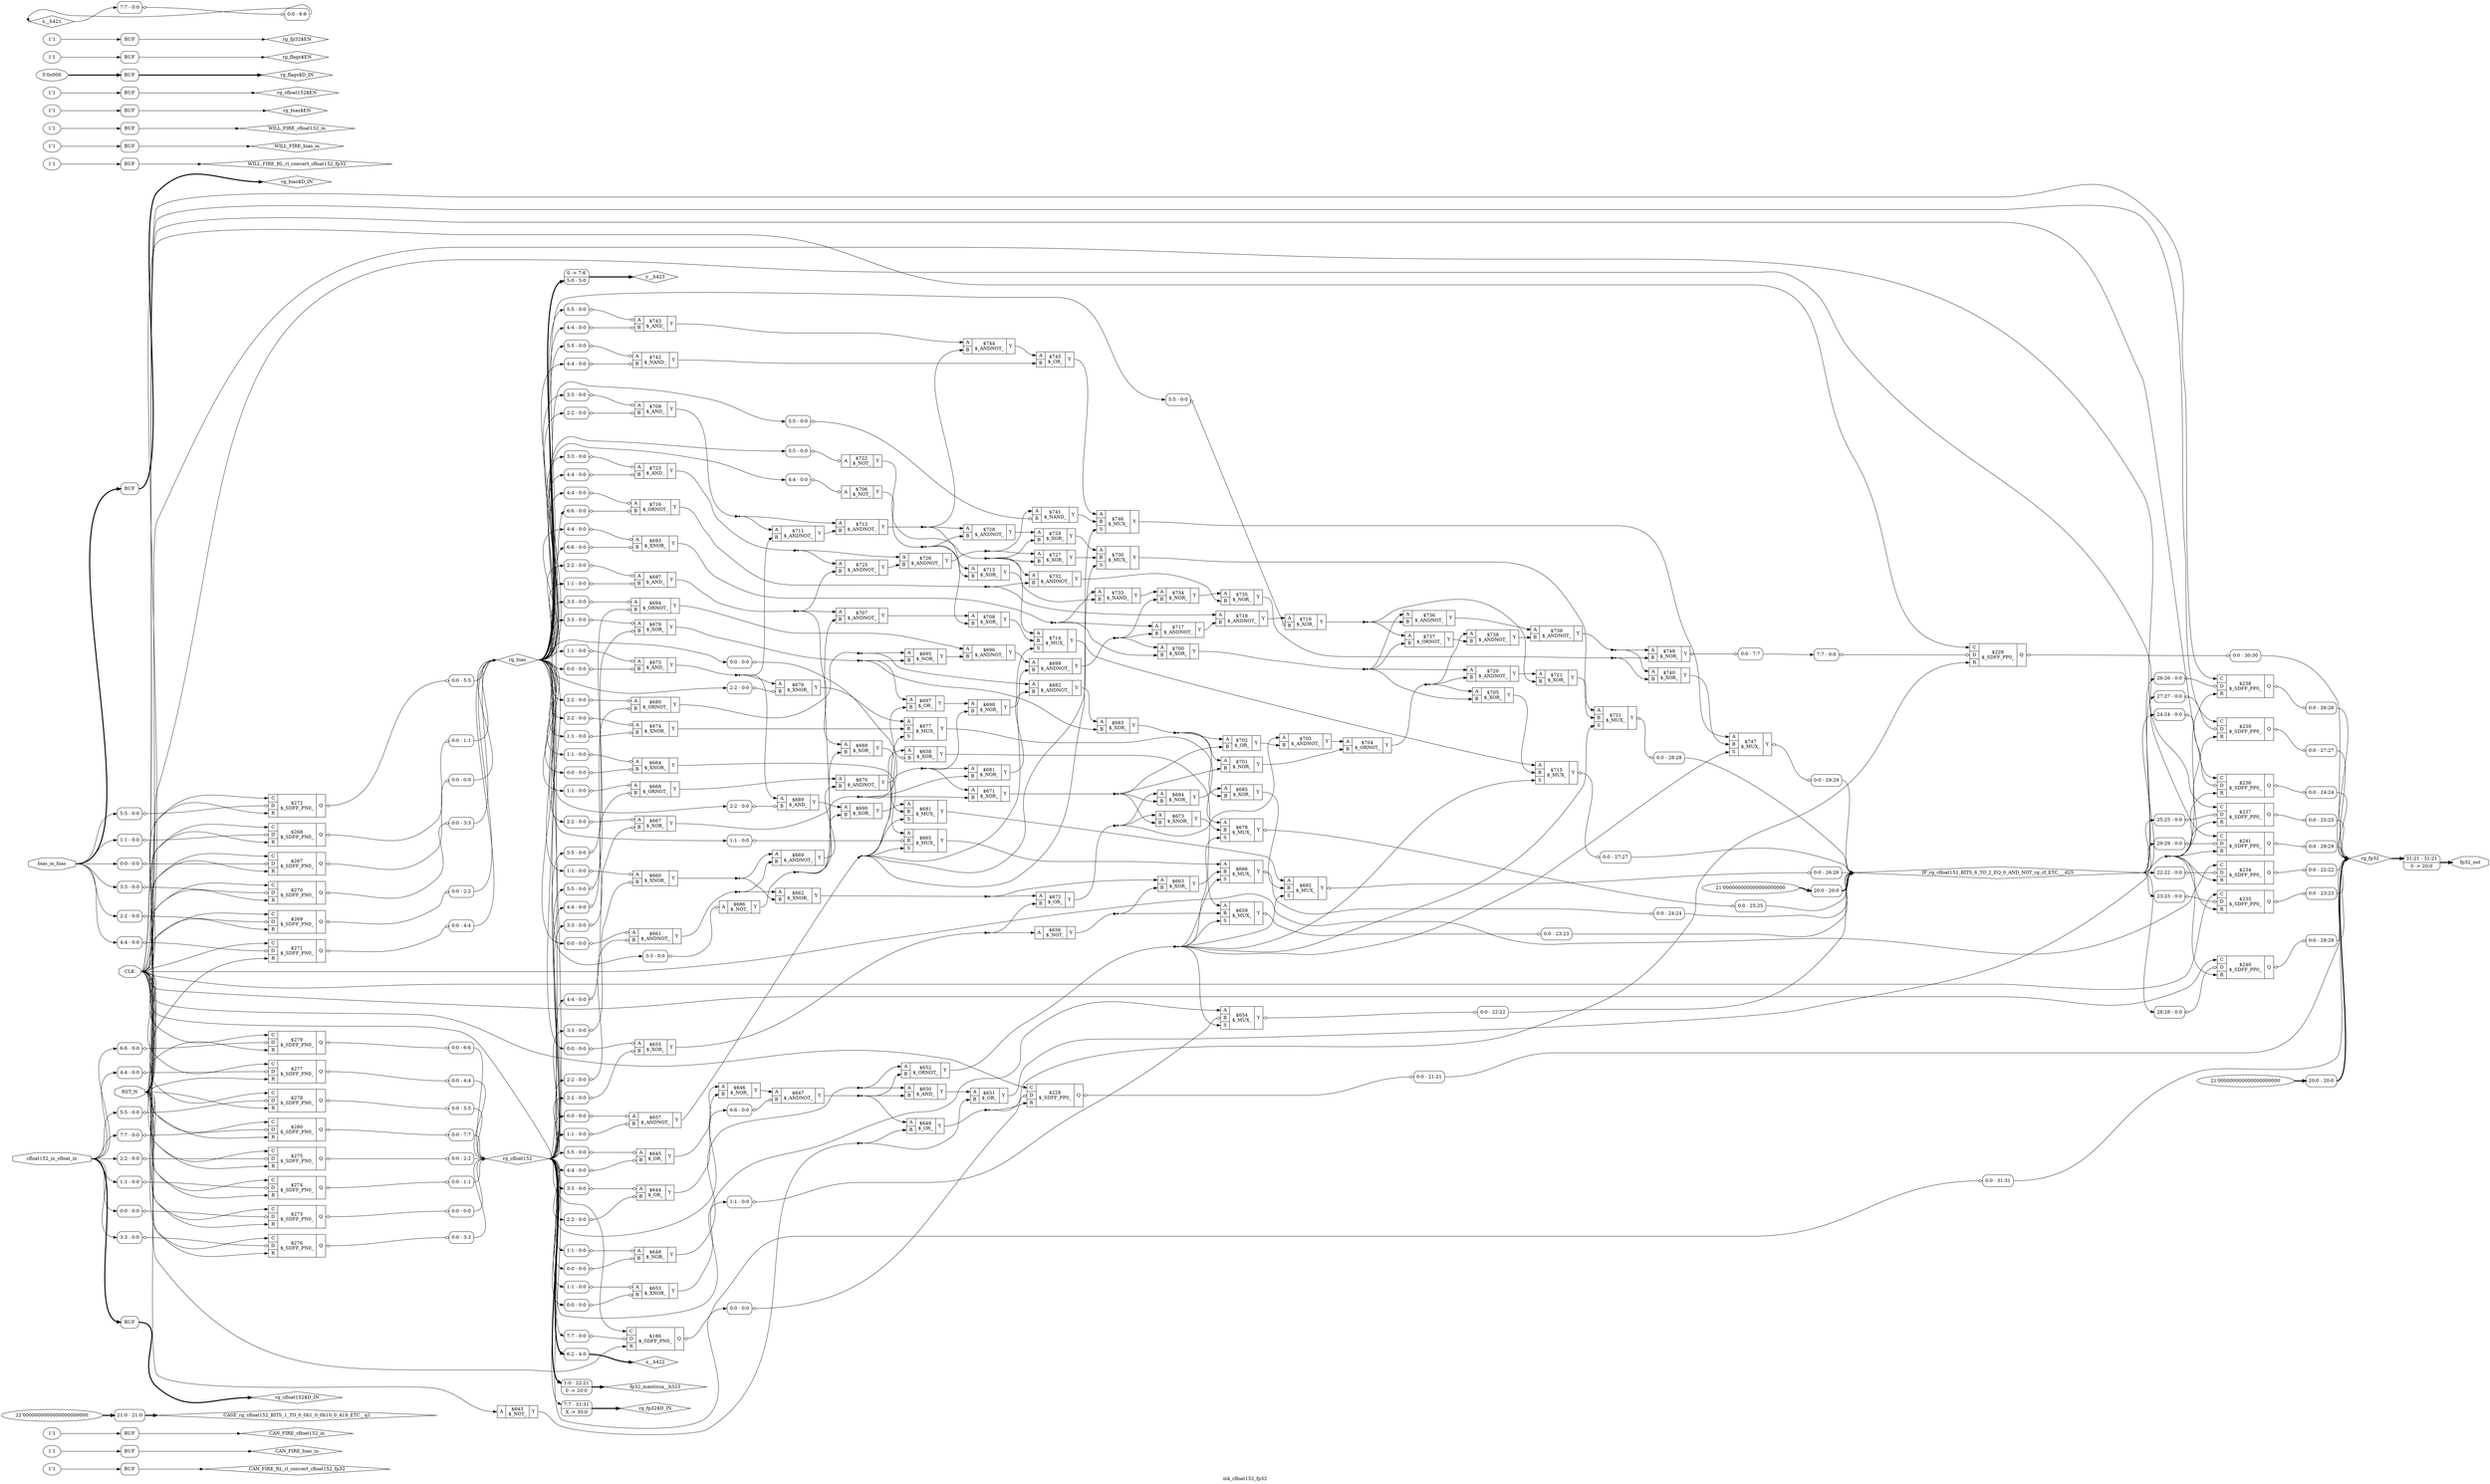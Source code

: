 digraph "mk_cfloat152_fp32" {
label="mk_cfloat152_fp32";
rankdir="LR";
remincross=true;
n97 [ shape=diamond, label="CAN_FIRE_RL_rl_convert_cfloat152_fp32", color="black", fontcolor="black" ];
n98 [ shape=diamond, label="CAN_FIRE_bias_in", color="black", fontcolor="black" ];
n99 [ shape=diamond, label="CAN_FIRE_cfloat152_in", color="black", fontcolor="black" ];
n100 [ shape=diamond, label="CASE_rg_cfloat152_BITS_1_TO_0_0b1_0_0b10_0_419_ETC__q1", color="black", fontcolor="black" ];
n101 [ shape=octagon, label="CLK", color="black", fontcolor="black" ];
n102 [ shape=diamond, label="IF_rg_cfloat152_BITS_6_TO_2_EQ_0_AND_NOT_rg_cf_ETC___d25", color="black", fontcolor="black" ];
n103 [ shape=octagon, label="RST_N", color="black", fontcolor="black" ];
n104 [ shape=diamond, label="WILL_FIRE_RL_rl_convert_cfloat152_fp32", color="black", fontcolor="black" ];
n105 [ shape=diamond, label="WILL_FIRE_bias_in", color="black", fontcolor="black" ];
n106 [ shape=diamond, label="WILL_FIRE_cfloat152_in", color="black", fontcolor="black" ];
n107 [ shape=octagon, label="bias_in_bias", color="black", fontcolor="black" ];
n108 [ shape=octagon, label="cfloat152_in_cfloat_in", color="black", fontcolor="black" ];
n109 [ shape=diamond, label="fp32_mantissa__h323", color="black", fontcolor="black" ];
n110 [ shape=octagon, label="fp32_out", color="black", fontcolor="black" ];
n111 [ shape=diamond, label="rg_bias", color="black", fontcolor="black" ];
n112 [ shape=diamond, label="rg_bias$D_IN", color="black", fontcolor="black" ];
n113 [ shape=diamond, label="rg_bias$EN", color="black", fontcolor="black" ];
n114 [ shape=diamond, label="rg_cfloat152", color="black", fontcolor="black" ];
n115 [ shape=diamond, label="rg_cfloat152$D_IN", color="black", fontcolor="black" ];
n116 [ shape=diamond, label="rg_cfloat152$EN", color="black", fontcolor="black" ];
n117 [ shape=diamond, label="rg_flags$D_IN", color="black", fontcolor="black" ];
n118 [ shape=diamond, label="rg_flags$EN", color="black", fontcolor="black" ];
n119 [ shape=diamond, label="rg_fp32", color="black", fontcolor="black" ];
n120 [ shape=diamond, label="rg_fp32$D_IN", color="black", fontcolor="black" ];
n121 [ shape=diamond, label="rg_fp32$EN", color="black", fontcolor="black" ];
n122 [ shape=diamond, label="x__h421", color="black", fontcolor="black" ];
n123 [ shape=diamond, label="x__h422", color="black", fontcolor="black" ];
n124 [ shape=diamond, label="y__h423", color="black", fontcolor="black" ];
c127 [ shape=record, label="{{<p125> A}|$643\n$_NOT_|{<p126> Y}}",  ];
c129 [ shape=record, label="{{<p125> A|<p128> B}|$644\n$_OR_|{<p126> Y}}",  ];
x0 [ shape=record, style=rounded, label="<s0> 3:3 - 0:0 ", color="black", fontcolor="black" ];
x0:e -> c129:p125:w [arrowhead=odiamond, arrowtail=odiamond, dir=both, color="black", fontcolor="black", label=""];
x1 [ shape=record, style=rounded, label="<s0> 2:2 - 0:0 ", color="black", fontcolor="black" ];
x1:e -> c129:p128:w [arrowhead=odiamond, arrowtail=odiamond, dir=both, color="black", fontcolor="black", label=""];
c130 [ shape=record, label="{{<p125> A|<p128> B}|$645\n$_OR_|{<p126> Y}}",  ];
x2 [ shape=record, style=rounded, label="<s0> 5:5 - 0:0 ", color="black", fontcolor="black" ];
x2:e -> c130:p125:w [arrowhead=odiamond, arrowtail=odiamond, dir=both, color="black", fontcolor="black", label=""];
x3 [ shape=record, style=rounded, label="<s0> 4:4 - 0:0 ", color="black", fontcolor="black" ];
x3:e -> c130:p128:w [arrowhead=odiamond, arrowtail=odiamond, dir=both, color="black", fontcolor="black", label=""];
c131 [ shape=record, label="{{<p125> A|<p128> B}|$646\n$_NOR_|{<p126> Y}}",  ];
c132 [ shape=record, label="{{<p125> A|<p128> B}|$647\n$_ANDNOT_|{<p126> Y}}",  ];
x4 [ shape=record, style=rounded, label="<s0> 6:6 - 0:0 ", color="black", fontcolor="black" ];
x4:e -> c132:p128:w [arrowhead=odiamond, arrowtail=odiamond, dir=both, color="black", fontcolor="black", label=""];
c133 [ shape=record, label="{{<p125> A|<p128> B}|$648\n$_NOR_|{<p126> Y}}",  ];
x5 [ shape=record, style=rounded, label="<s0> 1:1 - 0:0 ", color="black", fontcolor="black" ];
x5:e -> c133:p125:w [arrowhead=odiamond, arrowtail=odiamond, dir=both, color="black", fontcolor="black", label=""];
x6 [ shape=record, style=rounded, label="<s0> 0:0 - 0:0 ", color="black", fontcolor="black" ];
x6:e -> c133:p128:w [arrowhead=odiamond, arrowtail=odiamond, dir=both, color="black", fontcolor="black", label=""];
c134 [ shape=record, label="{{<p125> A|<p128> B}|$649\n$_OR_|{<p126> Y}}",  ];
c135 [ shape=record, label="{{<p125> A|<p128> B}|$650\n$_AND_|{<p126> Y}}",  ];
c136 [ shape=record, label="{{<p125> A|<p128> B}|$651\n$_OR_|{<p126> Y}}",  ];
c137 [ shape=record, label="{{<p125> A|<p128> B}|$652\n$_ORNOT_|{<p126> Y}}",  ];
c138 [ shape=record, label="{{<p125> A|<p128> B}|$653\n$_XNOR_|{<p126> Y}}",  ];
x7 [ shape=record, style=rounded, label="<s0> 1:1 - 0:0 ", color="black", fontcolor="black" ];
x7:e -> c138:p125:w [arrowhead=odiamond, arrowtail=odiamond, dir=both, color="black", fontcolor="black", label=""];
x8 [ shape=record, style=rounded, label="<s0> 0:0 - 0:0 ", color="black", fontcolor="black" ];
x8:e -> c138:p128:w [arrowhead=odiamond, arrowtail=odiamond, dir=both, color="black", fontcolor="black", label=""];
c140 [ shape=record, label="{{<p125> A|<p128> B|<p139> S}|$654\n$_MUX_|{<p126> Y}}",  ];
x9 [ shape=record, style=rounded, label="<s0> 1:1 - 0:0 ", color="black", fontcolor="black" ];
x9:e -> c140:p128:w [arrowhead=odiamond, arrowtail=odiamond, dir=both, color="black", fontcolor="black", label=""];
x10 [ shape=record, style=rounded, label="<s0> 0:0 - 22:22 ", color="black", fontcolor="black" ];
c140:p126:e -> x10:w [arrowhead=odiamond, arrowtail=odiamond, dir=both, color="black", fontcolor="black", label=""];
c141 [ shape=record, label="{{<p125> A|<p128> B}|$655\n$_XOR_|{<p126> Y}}",  ];
x11 [ shape=record, style=rounded, label="<s0> 0:0 - 0:0 ", color="black", fontcolor="black" ];
x11:e -> c141:p125:w [arrowhead=odiamond, arrowtail=odiamond, dir=both, color="black", fontcolor="black", label=""];
x12 [ shape=record, style=rounded, label="<s0> 2:2 - 0:0 ", color="black", fontcolor="black" ];
x12:e -> c141:p128:w [arrowhead=odiamond, arrowtail=odiamond, dir=both, color="black", fontcolor="black", label=""];
c142 [ shape=record, label="{{<p125> A}|$656\n$_NOT_|{<p126> Y}}",  ];
c143 [ shape=record, label="{{<p125> A|<p128> B}|$657\n$_ANDNOT_|{<p126> Y}}",  ];
x13 [ shape=record, style=rounded, label="<s0> 0:0 - 0:0 ", color="black", fontcolor="black" ];
x13:e -> c143:p125:w [arrowhead=odiamond, arrowtail=odiamond, dir=both, color="black", fontcolor="black", label=""];
x14 [ shape=record, style=rounded, label="<s0> 1:1 - 0:0 ", color="black", fontcolor="black" ];
x14:e -> c143:p128:w [arrowhead=odiamond, arrowtail=odiamond, dir=both, color="black", fontcolor="black", label=""];
c144 [ shape=record, label="{{<p125> A|<p128> B}|$658\n$_XOR_|{<p126> Y}}",  ];
x15 [ shape=record, style=rounded, label="<s0> 0:0 - 0:0 ", color="black", fontcolor="black" ];
x15:e -> c144:p128:w [arrowhead=odiamond, arrowtail=odiamond, dir=both, color="black", fontcolor="black", label=""];
c145 [ shape=record, label="{{<p125> A|<p128> B|<p139> S}|$659\n$_MUX_|{<p126> Y}}",  ];
x16 [ shape=record, style=rounded, label="<s0> 0:0 - 23:23 ", color="black", fontcolor="black" ];
c145:p126:e -> x16:w [arrowhead=odiamond, arrowtail=odiamond, dir=both, color="black", fontcolor="black", label=""];
c146 [ shape=record, label="{{<p125> A|<p128> B}|$660\n$_XNOR_|{<p126> Y}}",  ];
x17 [ shape=record, style=rounded, label="<s0> 1:1 - 0:0 ", color="black", fontcolor="black" ];
x17:e -> c146:p125:w [arrowhead=odiamond, arrowtail=odiamond, dir=both, color="black", fontcolor="black", label=""];
x18 [ shape=record, style=rounded, label="<s0> 3:3 - 0:0 ", color="black", fontcolor="black" ];
x18:e -> c146:p128:w [arrowhead=odiamond, arrowtail=odiamond, dir=both, color="black", fontcolor="black", label=""];
c147 [ shape=record, label="{{<p125> A|<p128> B}|$661\n$_ANDNOT_|{<p126> Y}}",  ];
x19 [ shape=record, style=rounded, label="<s0> 0:0 - 0:0 ", color="black", fontcolor="black" ];
x19:e -> c147:p125:w [arrowhead=odiamond, arrowtail=odiamond, dir=both, color="black", fontcolor="black", label=""];
x20 [ shape=record, style=rounded, label="<s0> 2:2 - 0:0 ", color="black", fontcolor="black" ];
x20:e -> c147:p128:w [arrowhead=odiamond, arrowtail=odiamond, dir=both, color="black", fontcolor="black", label=""];
c148 [ shape=record, label="{{<p125> A|<p128> B}|$662\n$_XNOR_|{<p126> Y}}",  ];
c149 [ shape=record, label="{{<p125> A|<p128> B}|$663\n$_XOR_|{<p126> Y}}",  ];
c150 [ shape=record, label="{{<p125> A|<p128> B}|$664\n$_XNOR_|{<p126> Y}}",  ];
x21 [ shape=record, style=rounded, label="<s0> 1:1 - 0:0 ", color="black", fontcolor="black" ];
x21:e -> c150:p125:w [arrowhead=odiamond, arrowtail=odiamond, dir=both, color="black", fontcolor="black", label=""];
x22 [ shape=record, style=rounded, label="<s0> 0:0 - 0:0 ", color="black", fontcolor="black" ];
x22:e -> c150:p128:w [arrowhead=odiamond, arrowtail=odiamond, dir=both, color="black", fontcolor="black", label=""];
c151 [ shape=record, label="{{<p125> A|<p128> B|<p139> S}|$665\n$_MUX_|{<p126> Y}}",  ];
x23 [ shape=record, style=rounded, label="<s0> 1:1 - 0:0 ", color="black", fontcolor="black" ];
x23:e -> c151:p128:w [arrowhead=odiamond, arrowtail=odiamond, dir=both, color="black", fontcolor="black", label=""];
c152 [ shape=record, label="{{<p125> A|<p128> B|<p139> S}|$666\n$_MUX_|{<p126> Y}}",  ];
x24 [ shape=record, style=rounded, label="<s0> 0:0 - 24:24 ", color="black", fontcolor="black" ];
c152:p126:e -> x24:w [arrowhead=odiamond, arrowtail=odiamond, dir=both, color="black", fontcolor="black", label=""];
c153 [ shape=record, label="{{<p125> A|<p128> B}|$667\n$_XOR_|{<p126> Y}}",  ];
x25 [ shape=record, style=rounded, label="<s0> 2:2 - 0:0 ", color="black", fontcolor="black" ];
x25:e -> c153:p125:w [arrowhead=odiamond, arrowtail=odiamond, dir=both, color="black", fontcolor="black", label=""];
x26 [ shape=record, style=rounded, label="<s0> 4:4 - 0:0 ", color="black", fontcolor="black" ];
x26:e -> c153:p128:w [arrowhead=odiamond, arrowtail=odiamond, dir=both, color="black", fontcolor="black", label=""];
c154 [ shape=record, label="{{<p125> A|<p128> B}|$668\n$_ORNOT_|{<p126> Y}}",  ];
x27 [ shape=record, style=rounded, label="<s0> 1:1 - 0:0 ", color="black", fontcolor="black" ];
x27:e -> c154:p125:w [arrowhead=odiamond, arrowtail=odiamond, dir=both, color="black", fontcolor="black", label=""];
x28 [ shape=record, style=rounded, label="<s0> 3:3 - 0:0 ", color="black", fontcolor="black" ];
x28:e -> c154:p128:w [arrowhead=odiamond, arrowtail=odiamond, dir=both, color="black", fontcolor="black", label=""];
c155 [ shape=record, label="{{<p125> A|<p128> B}|$669\n$_ANDNOT_|{<p126> Y}}",  ];
c156 [ shape=record, label="{{<p125> A|<p128> B}|$670\n$_ANDNOT_|{<p126> Y}}",  ];
c157 [ shape=record, label="{{<p125> A|<p128> B}|$671\n$_XOR_|{<p126> Y}}",  ];
c158 [ shape=record, label="{{<p125> A|<p128> B}|$672\n$_OR_|{<p126> Y}}",  ];
c159 [ shape=record, label="{{<p125> A|<p128> B}|$673\n$_XNOR_|{<p126> Y}}",  ];
c160 [ shape=record, label="{{<p125> A|<p128> B}|$674\n$_XNOR_|{<p126> Y}}",  ];
x29 [ shape=record, style=rounded, label="<s0> 2:2 - 0:0 ", color="black", fontcolor="black" ];
x29:e -> c160:p125:w [arrowhead=odiamond, arrowtail=odiamond, dir=both, color="black", fontcolor="black", label=""];
x30 [ shape=record, style=rounded, label="<s0> 1:1 - 0:0 ", color="black", fontcolor="black" ];
x30:e -> c160:p128:w [arrowhead=odiamond, arrowtail=odiamond, dir=both, color="black", fontcolor="black", label=""];
c161 [ shape=record, label="{{<p125> A|<p128> B}|$675\n$_AND_|{<p126> Y}}",  ];
x31 [ shape=record, style=rounded, label="<s0> 1:1 - 0:0 ", color="black", fontcolor="black" ];
x31:e -> c161:p125:w [arrowhead=odiamond, arrowtail=odiamond, dir=both, color="black", fontcolor="black", label=""];
x32 [ shape=record, style=rounded, label="<s0> 0:0 - 0:0 ", color="black", fontcolor="black" ];
x32:e -> c161:p128:w [arrowhead=odiamond, arrowtail=odiamond, dir=both, color="black", fontcolor="black", label=""];
c162 [ shape=record, label="{{<p125> A|<p128> B}|$676\n$_XNOR_|{<p126> Y}}",  ];
x33 [ shape=record, style=rounded, label="<s0> 2:2 - 0:0 ", color="black", fontcolor="black" ];
x33:e -> c162:p128:w [arrowhead=odiamond, arrowtail=odiamond, dir=both, color="black", fontcolor="black", label=""];
c163 [ shape=record, label="{{<p125> A|<p128> B|<p139> S}|$677\n$_MUX_|{<p126> Y}}",  ];
c164 [ shape=record, label="{{<p125> A|<p128> B|<p139> S}|$678\n$_MUX_|{<p126> Y}}",  ];
x34 [ shape=record, style=rounded, label="<s0> 0:0 - 25:25 ", color="black", fontcolor="black" ];
c164:p126:e -> x34:w [arrowhead=odiamond, arrowtail=odiamond, dir=both, color="black", fontcolor="black", label=""];
c165 [ shape=record, label="{{<p125> A|<p128> B}|$679\n$_XOR_|{<p126> Y}}",  ];
x35 [ shape=record, style=rounded, label="<s0> 3:3 - 0:0 ", color="black", fontcolor="black" ];
x35:e -> c165:p125:w [arrowhead=odiamond, arrowtail=odiamond, dir=both, color="black", fontcolor="black", label=""];
x36 [ shape=record, style=rounded, label="<s0> 5:5 - 0:0 ", color="black", fontcolor="black" ];
x36:e -> c165:p128:w [arrowhead=odiamond, arrowtail=odiamond, dir=both, color="black", fontcolor="black", label=""];
c166 [ shape=record, label="{{<p125> A|<p128> B}|$680\n$_ORNOT_|{<p126> Y}}",  ];
x37 [ shape=record, style=rounded, label="<s0> 2:2 - 0:0 ", color="black", fontcolor="black" ];
x37:e -> c166:p125:w [arrowhead=odiamond, arrowtail=odiamond, dir=both, color="black", fontcolor="black", label=""];
x38 [ shape=record, style=rounded, label="<s0> 4:4 - 0:0 ", color="black", fontcolor="black" ];
x38:e -> c166:p128:w [arrowhead=odiamond, arrowtail=odiamond, dir=both, color="black", fontcolor="black", label=""];
c167 [ shape=record, label="{{<p125> A|<p128> B}|$681\n$_NOR_|{<p126> Y}}",  ];
c168 [ shape=record, label="{{<p125> A|<p128> B}|$682\n$_ANDNOT_|{<p126> Y}}",  ];
c169 [ shape=record, label="{{<p125> A|<p128> B}|$683\n$_XOR_|{<p126> Y}}",  ];
c170 [ shape=record, label="{{<p125> A|<p128> B}|$684\n$_NOR_|{<p126> Y}}",  ];
c171 [ shape=record, label="{{<p125> A|<p128> B}|$685\n$_XOR_|{<p126> Y}}",  ];
c172 [ shape=record, label="{{<p125> A}|$686\n$_NOT_|{<p126> Y}}",  ];
x39 [ shape=record, style=rounded, label="<s0> 3:3 - 0:0 ", color="black", fontcolor="black" ];
x39:e -> c172:p125:w [arrowhead=odiamond, arrowtail=odiamond, dir=both, color="black", fontcolor="black", label=""];
c173 [ shape=record, label="{{<p125> A|<p128> B}|$687\n$_AND_|{<p126> Y}}",  ];
x40 [ shape=record, style=rounded, label="<s0> 2:2 - 0:0 ", color="black", fontcolor="black" ];
x40:e -> c173:p125:w [arrowhead=odiamond, arrowtail=odiamond, dir=both, color="black", fontcolor="black", label=""];
x41 [ shape=record, style=rounded, label="<s0> 1:1 - 0:0 ", color="black", fontcolor="black" ];
x41:e -> c173:p128:w [arrowhead=odiamond, arrowtail=odiamond, dir=both, color="black", fontcolor="black", label=""];
c174 [ shape=record, label="{{<p125> A|<p128> B}|$688\n$_XOR_|{<p126> Y}}",  ];
c175 [ shape=record, label="{{<p125> A|<p128> B}|$689\n$_AND_|{<p126> Y}}",  ];
x42 [ shape=record, style=rounded, label="<s0> 2:2 - 0:0 ", color="black", fontcolor="black" ];
x42:e -> c175:p128:w [arrowhead=odiamond, arrowtail=odiamond, dir=both, color="black", fontcolor="black", label=""];
c176 [ shape=record, label="{{<p125> A|<p128> B}|$690\n$_XOR_|{<p126> Y}}",  ];
c177 [ shape=record, label="{{<p125> A|<p128> B|<p139> S}|$691\n$_MUX_|{<p126> Y}}",  ];
c178 [ shape=record, label="{{<p125> A|<p128> B|<p139> S}|$692\n$_MUX_|{<p126> Y}}",  ];
x43 [ shape=record, style=rounded, label="<s0> 0:0 - 26:26 ", color="black", fontcolor="black" ];
c178:p126:e -> x43:w [arrowhead=odiamond, arrowtail=odiamond, dir=both, color="black", fontcolor="black", label=""];
c179 [ shape=record, label="{{<p125> A|<p128> B}|$693\n$_XNOR_|{<p126> Y}}",  ];
x44 [ shape=record, style=rounded, label="<s0> 4:4 - 0:0 ", color="black", fontcolor="black" ];
x44:e -> c179:p125:w [arrowhead=odiamond, arrowtail=odiamond, dir=both, color="black", fontcolor="black", label=""];
x45 [ shape=record, style=rounded, label="<s0> 6:6 - 0:0 ", color="black", fontcolor="black" ];
x45:e -> c179:p128:w [arrowhead=odiamond, arrowtail=odiamond, dir=both, color="black", fontcolor="black", label=""];
c180 [ shape=record, label="{{<p125> A|<p128> B}|$694\n$_ORNOT_|{<p126> Y}}",  ];
x46 [ shape=record, style=rounded, label="<s0> 3:3 - 0:0 ", color="black", fontcolor="black" ];
x46:e -> c180:p125:w [arrowhead=odiamond, arrowtail=odiamond, dir=both, color="black", fontcolor="black", label=""];
x47 [ shape=record, style=rounded, label="<s0> 5:5 - 0:0 ", color="black", fontcolor="black" ];
x47:e -> c180:p128:w [arrowhead=odiamond, arrowtail=odiamond, dir=both, color="black", fontcolor="black", label=""];
c181 [ shape=record, label="{{<p125> A|<p128> B}|$695\n$_NOR_|{<p126> Y}}",  ];
c182 [ shape=record, label="{{<p125> A|<p128> B}|$696\n$_ANDNOT_|{<p126> Y}}",  ];
c183 [ shape=record, label="{{<p125> A|<p128> B}|$697\n$_OR_|{<p126> Y}}",  ];
c184 [ shape=record, label="{{<p125> A|<p128> B}|$698\n$_NOR_|{<p126> Y}}",  ];
c185 [ shape=record, label="{{<p125> A|<p128> B}|$699\n$_ANDNOT_|{<p126> Y}}",  ];
c186 [ shape=record, label="{{<p125> A|<p128> B}|$700\n$_XOR_|{<p126> Y}}",  ];
c187 [ shape=record, label="{{<p125> A|<p128> B}|$701\n$_NOR_|{<p126> Y}}",  ];
c188 [ shape=record, label="{{<p125> A|<p128> B}|$702\n$_OR_|{<p126> Y}}",  ];
c189 [ shape=record, label="{{<p125> A|<p128> B}|$703\n$_ANDNOT_|{<p126> Y}}",  ];
c190 [ shape=record, label="{{<p125> A|<p128> B}|$704\n$_ORNOT_|{<p126> Y}}",  ];
c191 [ shape=record, label="{{<p125> A|<p128> B}|$705\n$_XOR_|{<p126> Y}}",  ];
c192 [ shape=record, label="{{<p125> A}|$706\n$_NOT_|{<p126> Y}}",  ];
x48 [ shape=record, style=rounded, label="<s0> 4:4 - 0:0 ", color="black", fontcolor="black" ];
x48:e -> c192:p125:w [arrowhead=odiamond, arrowtail=odiamond, dir=both, color="black", fontcolor="black", label=""];
c193 [ shape=record, label="{{<p125> A|<p128> B}|$707\n$_ANDNOT_|{<p126> Y}}",  ];
c194 [ shape=record, label="{{<p125> A|<p128> B}|$708\n$_XOR_|{<p126> Y}}",  ];
c195 [ shape=record, label="{{<p125> A|<p128> B}|$709\n$_AND_|{<p126> Y}}",  ];
x49 [ shape=record, style=rounded, label="<s0> 3:3 - 0:0 ", color="black", fontcolor="black" ];
x49:e -> c195:p125:w [arrowhead=odiamond, arrowtail=odiamond, dir=both, color="black", fontcolor="black", label=""];
x50 [ shape=record, style=rounded, label="<s0> 2:2 - 0:0 ", color="black", fontcolor="black" ];
x50:e -> c195:p128:w [arrowhead=odiamond, arrowtail=odiamond, dir=both, color="black", fontcolor="black", label=""];
c196 [ shape=record, label="{{<p125> A|<p128> B}|$711\n$_ANDNOT_|{<p126> Y}}",  ];
c197 [ shape=record, label="{{<p125> A|<p128> B}|$712\n$_ANDNOT_|{<p126> Y}}",  ];
c198 [ shape=record, label="{{<p125> A|<p128> B}|$713\n$_XOR_|{<p126> Y}}",  ];
c199 [ shape=record, label="{{<p125> A|<p128> B|<p139> S}|$714\n$_MUX_|{<p126> Y}}",  ];
c200 [ shape=record, label="{{<p125> A|<p128> B|<p139> S}|$715\n$_MUX_|{<p126> Y}}",  ];
x51 [ shape=record, style=rounded, label="<s0> 0:0 - 27:27 ", color="black", fontcolor="black" ];
c200:p126:e -> x51:w [arrowhead=odiamond, arrowtail=odiamond, dir=both, color="black", fontcolor="black", label=""];
c201 [ shape=record, label="{{<p125> A|<p128> B}|$716\n$_ORNOT_|{<p126> Y}}",  ];
x52 [ shape=record, style=rounded, label="<s0> 4:4 - 0:0 ", color="black", fontcolor="black" ];
x52:e -> c201:p125:w [arrowhead=odiamond, arrowtail=odiamond, dir=both, color="black", fontcolor="black", label=""];
x53 [ shape=record, style=rounded, label="<s0> 6:6 - 0:0 ", color="black", fontcolor="black" ];
x53:e -> c201:p128:w [arrowhead=odiamond, arrowtail=odiamond, dir=both, color="black", fontcolor="black", label=""];
c202 [ shape=record, label="{{<p125> A|<p128> B}|$717\n$_ANDNOT_|{<p126> Y}}",  ];
c203 [ shape=record, label="{{<p125> A|<p128> B}|$718\n$_ANDNOT_|{<p126> Y}}",  ];
c204 [ shape=record, label="{{<p125> A|<p128> B}|$719\n$_XOR_|{<p126> Y}}",  ];
x54 [ shape=record, style=rounded, label="<s0> 5:5 - 0:0 ", color="black", fontcolor="black" ];
x54:e -> c204:p128:w [arrowhead=odiamond, arrowtail=odiamond, dir=both, color="black", fontcolor="black", label=""];
c205 [ shape=record, label="{{<p125> A|<p128> B}|$720\n$_ANDNOT_|{<p126> Y}}",  ];
c206 [ shape=record, label="{{<p125> A|<p128> B}|$721\n$_XOR_|{<p126> Y}}",  ];
c207 [ shape=record, label="{{<p125> A}|$722\n$_NOT_|{<p126> Y}}",  ];
x55 [ shape=record, style=rounded, label="<s0> 5:5 - 0:0 ", color="black", fontcolor="black" ];
x55:e -> c207:p125:w [arrowhead=odiamond, arrowtail=odiamond, dir=both, color="black", fontcolor="black", label=""];
c208 [ shape=record, label="{{<p125> A|<p128> B}|$723\n$_AND_|{<p126> Y}}",  ];
x56 [ shape=record, style=rounded, label="<s0> 3:3 - 0:0 ", color="black", fontcolor="black" ];
x56:e -> c208:p125:w [arrowhead=odiamond, arrowtail=odiamond, dir=both, color="black", fontcolor="black", label=""];
x57 [ shape=record, style=rounded, label="<s0> 4:4 - 0:0 ", color="black", fontcolor="black" ];
x57:e -> c208:p128:w [arrowhead=odiamond, arrowtail=odiamond, dir=both, color="black", fontcolor="black", label=""];
c209 [ shape=record, label="{{<p125> A|<p128> B}|$725\n$_ANDNOT_|{<p126> Y}}",  ];
c210 [ shape=record, label="{{<p125> A|<p128> B}|$726\n$_ANDNOT_|{<p126> Y}}",  ];
c211 [ shape=record, label="{{<p125> A|<p128> B}|$727\n$_XOR_|{<p126> Y}}",  ];
c212 [ shape=record, label="{{<p125> A|<p128> B}|$728\n$_ANDNOT_|{<p126> Y}}",  ];
c213 [ shape=record, label="{{<p125> A|<p128> B}|$729\n$_XOR_|{<p126> Y}}",  ];
c214 [ shape=record, label="{{<p125> A|<p128> B|<p139> S}|$730\n$_MUX_|{<p126> Y}}",  ];
c215 [ shape=record, label="{{<p125> A|<p128> B|<p139> S}|$731\n$_MUX_|{<p126> Y}}",  ];
x58 [ shape=record, style=rounded, label="<s0> 0:0 - 28:28 ", color="black", fontcolor="black" ];
c215:p126:e -> x58:w [arrowhead=odiamond, arrowtail=odiamond, dir=both, color="black", fontcolor="black", label=""];
c216 [ shape=record, label="{{<p125> A|<p128> B}|$732\n$_ANDNOT_|{<p126> Y}}",  ];
c217 [ shape=record, label="{{<p125> A|<p128> B}|$733\n$_NAND_|{<p126> Y}}",  ];
c218 [ shape=record, label="{{<p125> A|<p128> B}|$734\n$_NOR_|{<p126> Y}}",  ];
c219 [ shape=record, label="{{<p125> A|<p128> B}|$735\n$_NOR_|{<p126> Y}}",  ];
c220 [ shape=record, label="{{<p125> A|<p128> B}|$736\n$_ANDNOT_|{<p126> Y}}",  ];
c221 [ shape=record, label="{{<p125> A|<p128> B}|$737\n$_ORNOT_|{<p126> Y}}",  ];
c222 [ shape=record, label="{{<p125> A|<p128> B}|$738\n$_ANDNOT_|{<p126> Y}}",  ];
c223 [ shape=record, label="{{<p125> A|<p128> B}|$739\n$_ANDNOT_|{<p126> Y}}",  ];
c224 [ shape=record, label="{{<p125> A|<p128> B}|$740\n$_XOR_|{<p126> Y}}",  ];
c225 [ shape=record, label="{{<p125> A|<p128> B}|$741\n$_NAND_|{<p126> Y}}",  ];
x59 [ shape=record, style=rounded, label="<s0> 5:5 - 0:0 ", color="black", fontcolor="black" ];
x59:e -> c225:p128:w [arrowhead=odiamond, arrowtail=odiamond, dir=both, color="black", fontcolor="black", label=""];
c226 [ shape=record, label="{{<p125> A|<p128> B}|$742\n$_NAND_|{<p126> Y}}",  ];
x60 [ shape=record, style=rounded, label="<s0> 5:5 - 0:0 ", color="black", fontcolor="black" ];
x60:e -> c226:p125:w [arrowhead=odiamond, arrowtail=odiamond, dir=both, color="black", fontcolor="black", label=""];
x61 [ shape=record, style=rounded, label="<s0> 4:4 - 0:0 ", color="black", fontcolor="black" ];
x61:e -> c226:p128:w [arrowhead=odiamond, arrowtail=odiamond, dir=both, color="black", fontcolor="black", label=""];
c227 [ shape=record, label="{{<p125> A|<p128> B}|$743\n$_AND_|{<p126> Y}}",  ];
x62 [ shape=record, style=rounded, label="<s0> 5:5 - 0:0 ", color="black", fontcolor="black" ];
x62:e -> c227:p125:w [arrowhead=odiamond, arrowtail=odiamond, dir=both, color="black", fontcolor="black", label=""];
x63 [ shape=record, style=rounded, label="<s0> 4:4 - 0:0 ", color="black", fontcolor="black" ];
x63:e -> c227:p128:w [arrowhead=odiamond, arrowtail=odiamond, dir=both, color="black", fontcolor="black", label=""];
c228 [ shape=record, label="{{<p125> A|<p128> B}|$744\n$_ANDNOT_|{<p126> Y}}",  ];
c229 [ shape=record, label="{{<p125> A|<p128> B}|$745\n$_OR_|{<p126> Y}}",  ];
c230 [ shape=record, label="{{<p125> A|<p128> B|<p139> S}|$746\n$_MUX_|{<p126> Y}}",  ];
c231 [ shape=record, label="{{<p125> A|<p128> B|<p139> S}|$747\n$_MUX_|{<p126> Y}}",  ];
x64 [ shape=record, style=rounded, label="<s0> 0:0 - 29:29 ", color="black", fontcolor="black" ];
c231:p126:e -> x64:w [arrowhead=odiamond, arrowtail=odiamond, dir=both, color="black", fontcolor="black", label=""];
c232 [ shape=record, label="{{<p125> A|<p128> B}|$748\n$_NOR_|{<p126> Y}}",  ];
x65 [ shape=record, style=rounded, label="<s0> 0:0 - 7:7 ", color="black", fontcolor="black" ];
c232:p126:e -> x65:w [arrowhead=odiamond, arrowtail=odiamond, dir=both, color="black", fontcolor="black", label=""];
c237 [ shape=record, label="{{<p233> C|<p234> D|<p235> R}|$186\n$_SDFF_PN0_|{<p236> Q}}",  ];
x66 [ shape=record, style=rounded, label="<s0> 7:7 - 0:0 ", color="black", fontcolor="black" ];
x66:e -> c237:p234:w [arrowhead=odiamond, arrowtail=odiamond, dir=both, color="black", fontcolor="black", label=""];
x67 [ shape=record, style=rounded, label="<s0> 0:0 - 31:31 ", color="black", fontcolor="black" ];
c237:p236:e -> x67:w [arrowhead=odiamond, arrowtail=odiamond, dir=both, color="black", fontcolor="black", label=""];
c238 [ shape=record, label="{{<p233> C|<p234> D|<p235> R}|$228\n$_SDFF_PP0_|{<p236> Q}}",  ];
x68 [ shape=record, style=rounded, label="<s0> 0:0 - 0:0 ", color="black", fontcolor="black" ];
x68:e -> c238:p234:w [arrowhead=odiamond, arrowtail=odiamond, dir=both, color="black", fontcolor="black", label=""];
x69 [ shape=record, style=rounded, label="<s0> 0:0 - 21:21 ", color="black", fontcolor="black" ];
c238:p236:e -> x69:w [arrowhead=odiamond, arrowtail=odiamond, dir=both, color="black", fontcolor="black", label=""];
c239 [ shape=record, label="{{<p233> C|<p234> D|<p235> R}|$229\n$_SDFF_PP0_|{<p236> Q}}",  ];
x70 [ shape=record, style=rounded, label="<s0> 7:7 - 0:0 ", color="black", fontcolor="black" ];
x70:e -> c239:p234:w [arrowhead=odiamond, arrowtail=odiamond, dir=both, color="black", fontcolor="black", label=""];
x71 [ shape=record, style=rounded, label="<s0> 0:0 - 30:30 ", color="black", fontcolor="black" ];
c239:p236:e -> x71:w [arrowhead=odiamond, arrowtail=odiamond, dir=both, color="black", fontcolor="black", label=""];
c240 [ shape=record, label="{{<p233> C|<p234> D|<p235> R}|$234\n$_SDFF_PP0_|{<p236> Q}}",  ];
x72 [ shape=record, style=rounded, label="<s0> 22:22 - 0:0 ", color="black", fontcolor="black" ];
x72:e -> c240:p234:w [arrowhead=odiamond, arrowtail=odiamond, dir=both, color="black", fontcolor="black", label=""];
x73 [ shape=record, style=rounded, label="<s0> 0:0 - 22:22 ", color="black", fontcolor="black" ];
c240:p236:e -> x73:w [arrowhead=odiamond, arrowtail=odiamond, dir=both, color="black", fontcolor="black", label=""];
c241 [ shape=record, label="{{<p233> C|<p234> D|<p235> R}|$235\n$_SDFF_PP0_|{<p236> Q}}",  ];
x74 [ shape=record, style=rounded, label="<s0> 23:23 - 0:0 ", color="black", fontcolor="black" ];
x74:e -> c241:p234:w [arrowhead=odiamond, arrowtail=odiamond, dir=both, color="black", fontcolor="black", label=""];
x75 [ shape=record, style=rounded, label="<s0> 0:0 - 23:23 ", color="black", fontcolor="black" ];
c241:p236:e -> x75:w [arrowhead=odiamond, arrowtail=odiamond, dir=both, color="black", fontcolor="black", label=""];
c242 [ shape=record, label="{{<p233> C|<p234> D|<p235> R}|$236\n$_SDFF_PP0_|{<p236> Q}}",  ];
x76 [ shape=record, style=rounded, label="<s0> 24:24 - 0:0 ", color="black", fontcolor="black" ];
x76:e -> c242:p234:w [arrowhead=odiamond, arrowtail=odiamond, dir=both, color="black", fontcolor="black", label=""];
x77 [ shape=record, style=rounded, label="<s0> 0:0 - 24:24 ", color="black", fontcolor="black" ];
c242:p236:e -> x77:w [arrowhead=odiamond, arrowtail=odiamond, dir=both, color="black", fontcolor="black", label=""];
c243 [ shape=record, label="{{<p233> C|<p234> D|<p235> R}|$237\n$_SDFF_PP0_|{<p236> Q}}",  ];
x78 [ shape=record, style=rounded, label="<s0> 25:25 - 0:0 ", color="black", fontcolor="black" ];
x78:e -> c243:p234:w [arrowhead=odiamond, arrowtail=odiamond, dir=both, color="black", fontcolor="black", label=""];
x79 [ shape=record, style=rounded, label="<s0> 0:0 - 25:25 ", color="black", fontcolor="black" ];
c243:p236:e -> x79:w [arrowhead=odiamond, arrowtail=odiamond, dir=both, color="black", fontcolor="black", label=""];
c244 [ shape=record, label="{{<p233> C|<p234> D|<p235> R}|$238\n$_SDFF_PP0_|{<p236> Q}}",  ];
x80 [ shape=record, style=rounded, label="<s0> 26:26 - 0:0 ", color="black", fontcolor="black" ];
x80:e -> c244:p234:w [arrowhead=odiamond, arrowtail=odiamond, dir=both, color="black", fontcolor="black", label=""];
x81 [ shape=record, style=rounded, label="<s0> 0:0 - 26:26 ", color="black", fontcolor="black" ];
c244:p236:e -> x81:w [arrowhead=odiamond, arrowtail=odiamond, dir=both, color="black", fontcolor="black", label=""];
c245 [ shape=record, label="{{<p233> C|<p234> D|<p235> R}|$239\n$_SDFF_PP0_|{<p236> Q}}",  ];
x82 [ shape=record, style=rounded, label="<s0> 27:27 - 0:0 ", color="black", fontcolor="black" ];
x82:e -> c245:p234:w [arrowhead=odiamond, arrowtail=odiamond, dir=both, color="black", fontcolor="black", label=""];
x83 [ shape=record, style=rounded, label="<s0> 0:0 - 27:27 ", color="black", fontcolor="black" ];
c245:p236:e -> x83:w [arrowhead=odiamond, arrowtail=odiamond, dir=both, color="black", fontcolor="black", label=""];
c246 [ shape=record, label="{{<p233> C|<p234> D|<p235> R}|$240\n$_SDFF_PP0_|{<p236> Q}}",  ];
x84 [ shape=record, style=rounded, label="<s0> 28:28 - 0:0 ", color="black", fontcolor="black" ];
x84:e -> c246:p234:w [arrowhead=odiamond, arrowtail=odiamond, dir=both, color="black", fontcolor="black", label=""];
x85 [ shape=record, style=rounded, label="<s0> 0:0 - 28:28 ", color="black", fontcolor="black" ];
c246:p236:e -> x85:w [arrowhead=odiamond, arrowtail=odiamond, dir=both, color="black", fontcolor="black", label=""];
c247 [ shape=record, label="{{<p233> C|<p234> D|<p235> R}|$241\n$_SDFF_PP0_|{<p236> Q}}",  ];
x86 [ shape=record, style=rounded, label="<s0> 29:29 - 0:0 ", color="black", fontcolor="black" ];
x86:e -> c247:p234:w [arrowhead=odiamond, arrowtail=odiamond, dir=both, color="black", fontcolor="black", label=""];
x87 [ shape=record, style=rounded, label="<s0> 0:0 - 29:29 ", color="black", fontcolor="black" ];
c247:p236:e -> x87:w [arrowhead=odiamond, arrowtail=odiamond, dir=both, color="black", fontcolor="black", label=""];
c248 [ shape=record, label="{{<p233> C|<p234> D|<p235> R}|$267\n$_SDFF_PN0_|{<p236> Q}}",  ];
x88 [ shape=record, style=rounded, label="<s0> 0:0 - 0:0 ", color="black", fontcolor="black" ];
x88:e -> c248:p234:w [arrowhead=odiamond, arrowtail=odiamond, dir=both, color="black", fontcolor="black", label=""];
x89 [ shape=record, style=rounded, label="<s0> 0:0 - 0:0 ", color="black", fontcolor="black" ];
c248:p236:e -> x89:w [arrowhead=odiamond, arrowtail=odiamond, dir=both, color="black", fontcolor="black", label=""];
c249 [ shape=record, label="{{<p233> C|<p234> D|<p235> R}|$268\n$_SDFF_PN0_|{<p236> Q}}",  ];
x90 [ shape=record, style=rounded, label="<s0> 1:1 - 0:0 ", color="black", fontcolor="black" ];
x90:e -> c249:p234:w [arrowhead=odiamond, arrowtail=odiamond, dir=both, color="black", fontcolor="black", label=""];
x91 [ shape=record, style=rounded, label="<s0> 0:0 - 1:1 ", color="black", fontcolor="black" ];
c249:p236:e -> x91:w [arrowhead=odiamond, arrowtail=odiamond, dir=both, color="black", fontcolor="black", label=""];
c250 [ shape=record, label="{{<p233> C|<p234> D|<p235> R}|$269\n$_SDFF_PN0_|{<p236> Q}}",  ];
x92 [ shape=record, style=rounded, label="<s0> 2:2 - 0:0 ", color="black", fontcolor="black" ];
x92:e -> c250:p234:w [arrowhead=odiamond, arrowtail=odiamond, dir=both, color="black", fontcolor="black", label=""];
x93 [ shape=record, style=rounded, label="<s0> 0:0 - 2:2 ", color="black", fontcolor="black" ];
c250:p236:e -> x93:w [arrowhead=odiamond, arrowtail=odiamond, dir=both, color="black", fontcolor="black", label=""];
c251 [ shape=record, label="{{<p233> C|<p234> D|<p235> R}|$270\n$_SDFF_PN0_|{<p236> Q}}",  ];
x94 [ shape=record, style=rounded, label="<s0> 3:3 - 0:0 ", color="black", fontcolor="black" ];
x94:e -> c251:p234:w [arrowhead=odiamond, arrowtail=odiamond, dir=both, color="black", fontcolor="black", label=""];
x95 [ shape=record, style=rounded, label="<s0> 0:0 - 3:3 ", color="black", fontcolor="black" ];
c251:p236:e -> x95:w [arrowhead=odiamond, arrowtail=odiamond, dir=both, color="black", fontcolor="black", label=""];
c252 [ shape=record, label="{{<p233> C|<p234> D|<p235> R}|$271\n$_SDFF_PN0_|{<p236> Q}}",  ];
x96 [ shape=record, style=rounded, label="<s0> 4:4 - 0:0 ", color="black", fontcolor="black" ];
x96:e -> c252:p234:w [arrowhead=odiamond, arrowtail=odiamond, dir=both, color="black", fontcolor="black", label=""];
x97 [ shape=record, style=rounded, label="<s0> 0:0 - 4:4 ", color="black", fontcolor="black" ];
c252:p236:e -> x97:w [arrowhead=odiamond, arrowtail=odiamond, dir=both, color="black", fontcolor="black", label=""];
c253 [ shape=record, label="{{<p233> C|<p234> D|<p235> R}|$272\n$_SDFF_PN0_|{<p236> Q}}",  ];
x98 [ shape=record, style=rounded, label="<s0> 5:5 - 0:0 ", color="black", fontcolor="black" ];
x98:e -> c253:p234:w [arrowhead=odiamond, arrowtail=odiamond, dir=both, color="black", fontcolor="black", label=""];
x99 [ shape=record, style=rounded, label="<s0> 0:0 - 5:5 ", color="black", fontcolor="black" ];
c253:p236:e -> x99:w [arrowhead=odiamond, arrowtail=odiamond, dir=both, color="black", fontcolor="black", label=""];
c254 [ shape=record, label="{{<p233> C|<p234> D|<p235> R}|$273\n$_SDFF_PN0_|{<p236> Q}}",  ];
x100 [ shape=record, style=rounded, label="<s0> 0:0 - 0:0 ", color="black", fontcolor="black" ];
x100:e -> c254:p234:w [arrowhead=odiamond, arrowtail=odiamond, dir=both, color="black", fontcolor="black", label=""];
x101 [ shape=record, style=rounded, label="<s0> 0:0 - 0:0 ", color="black", fontcolor="black" ];
c254:p236:e -> x101:w [arrowhead=odiamond, arrowtail=odiamond, dir=both, color="black", fontcolor="black", label=""];
c255 [ shape=record, label="{{<p233> C|<p234> D|<p235> R}|$274\n$_SDFF_PN0_|{<p236> Q}}",  ];
x102 [ shape=record, style=rounded, label="<s0> 1:1 - 0:0 ", color="black", fontcolor="black" ];
x102:e -> c255:p234:w [arrowhead=odiamond, arrowtail=odiamond, dir=both, color="black", fontcolor="black", label=""];
x103 [ shape=record, style=rounded, label="<s0> 0:0 - 1:1 ", color="black", fontcolor="black" ];
c255:p236:e -> x103:w [arrowhead=odiamond, arrowtail=odiamond, dir=both, color="black", fontcolor="black", label=""];
c256 [ shape=record, label="{{<p233> C|<p234> D|<p235> R}|$275\n$_SDFF_PN0_|{<p236> Q}}",  ];
x104 [ shape=record, style=rounded, label="<s0> 2:2 - 0:0 ", color="black", fontcolor="black" ];
x104:e -> c256:p234:w [arrowhead=odiamond, arrowtail=odiamond, dir=both, color="black", fontcolor="black", label=""];
x105 [ shape=record, style=rounded, label="<s0> 0:0 - 2:2 ", color="black", fontcolor="black" ];
c256:p236:e -> x105:w [arrowhead=odiamond, arrowtail=odiamond, dir=both, color="black", fontcolor="black", label=""];
c257 [ shape=record, label="{{<p233> C|<p234> D|<p235> R}|$276\n$_SDFF_PN0_|{<p236> Q}}",  ];
x106 [ shape=record, style=rounded, label="<s0> 3:3 - 0:0 ", color="black", fontcolor="black" ];
x106:e -> c257:p234:w [arrowhead=odiamond, arrowtail=odiamond, dir=both, color="black", fontcolor="black", label=""];
x107 [ shape=record, style=rounded, label="<s0> 0:0 - 3:3 ", color="black", fontcolor="black" ];
c257:p236:e -> x107:w [arrowhead=odiamond, arrowtail=odiamond, dir=both, color="black", fontcolor="black", label=""];
c258 [ shape=record, label="{{<p233> C|<p234> D|<p235> R}|$277\n$_SDFF_PN0_|{<p236> Q}}",  ];
x108 [ shape=record, style=rounded, label="<s0> 4:4 - 0:0 ", color="black", fontcolor="black" ];
x108:e -> c258:p234:w [arrowhead=odiamond, arrowtail=odiamond, dir=both, color="black", fontcolor="black", label=""];
x109 [ shape=record, style=rounded, label="<s0> 0:0 - 4:4 ", color="black", fontcolor="black" ];
c258:p236:e -> x109:w [arrowhead=odiamond, arrowtail=odiamond, dir=both, color="black", fontcolor="black", label=""];
c259 [ shape=record, label="{{<p233> C|<p234> D|<p235> R}|$278\n$_SDFF_PN0_|{<p236> Q}}",  ];
x110 [ shape=record, style=rounded, label="<s0> 5:5 - 0:0 ", color="black", fontcolor="black" ];
x110:e -> c259:p234:w [arrowhead=odiamond, arrowtail=odiamond, dir=both, color="black", fontcolor="black", label=""];
x111 [ shape=record, style=rounded, label="<s0> 0:0 - 5:5 ", color="black", fontcolor="black" ];
c259:p236:e -> x111:w [arrowhead=odiamond, arrowtail=odiamond, dir=both, color="black", fontcolor="black", label=""];
c260 [ shape=record, label="{{<p233> C|<p234> D|<p235> R}|$279\n$_SDFF_PN0_|{<p236> Q}}",  ];
x112 [ shape=record, style=rounded, label="<s0> 6:6 - 0:0 ", color="black", fontcolor="black" ];
x112:e -> c260:p234:w [arrowhead=odiamond, arrowtail=odiamond, dir=both, color="black", fontcolor="black", label=""];
x113 [ shape=record, style=rounded, label="<s0> 0:0 - 6:6 ", color="black", fontcolor="black" ];
c260:p236:e -> x113:w [arrowhead=odiamond, arrowtail=odiamond, dir=both, color="black", fontcolor="black", label=""];
c261 [ shape=record, label="{{<p233> C|<p234> D|<p235> R}|$280\n$_SDFF_PN0_|{<p236> Q}}",  ];
x114 [ shape=record, style=rounded, label="<s0> 7:7 - 0:0 ", color="black", fontcolor="black" ];
x114:e -> c261:p234:w [arrowhead=odiamond, arrowtail=odiamond, dir=both, color="black", fontcolor="black", label=""];
x115 [ shape=record, style=rounded, label="<s0> 0:0 - 7:7 ", color="black", fontcolor="black" ];
c261:p236:e -> x115:w [arrowhead=odiamond, arrowtail=odiamond, dir=both, color="black", fontcolor="black", label=""];
v116 [ label="1'1" ];
x117 [shape=box, style=rounded, label="BUF", ];
v118 [ label="1'1" ];
x119 [shape=box, style=rounded, label="BUF", ];
v120 [ label="1'1" ];
x121 [shape=box, style=rounded, label="BUF", ];
v122 [ label="22'0000000000000000000000" ];
x123 [ shape=record, style=rounded, label="<s0> 21:0 - 21:0 ", color="black", fontcolor="black" ];
v124 [ label="21'000000000000000000000" ];
x125 [ shape=record, style=rounded, label="<s0> 20:0 - 20:0 ", color="black", fontcolor="black" ];
v126 [ label="1'1" ];
x127 [shape=box, style=rounded, label="BUF", ];
v128 [ label="1'1" ];
x129 [shape=box, style=rounded, label="BUF", ];
v130 [ label="1'1" ];
x131 [shape=box, style=rounded, label="BUF", ];
x132 [ shape=record, style=rounded, label="<s1> 1:0 - 22:21 |0 -&gt; 20:0 ", color="black", fontcolor="black" ];
x133 [ shape=record, style=rounded, label="<s1> 31:21 - 31:21 |0 -&gt; 20:0 ", color="black", fontcolor="black" ];
x134 [shape=box, style=rounded, label="BUF", ];
v135 [ label="1'1" ];
x136 [shape=box, style=rounded, label="BUF", ];
x137 [shape=box, style=rounded, label="BUF", ];
v138 [ label="1'1" ];
x139 [shape=box, style=rounded, label="BUF", ];
v140 [ label="5'0x000" ];
x141 [shape=box, style=rounded, label="BUF", ];
v142 [ label="1'1" ];
x143 [shape=box, style=rounded, label="BUF", ];
v144 [ label="21'000000000000000000000" ];
x145 [ shape=record, style=rounded, label="<s0> 20:0 - 20:0 ", color="black", fontcolor="black" ];
x146 [ shape=record, style=rounded, label="<s1> 7:7 - 31:31 |X -&gt; 30:0 ", color="black", fontcolor="black" ];
v147 [ label="1'1" ];
x148 [shape=box, style=rounded, label="BUF", ];
x149 [ shape=record, style=rounded, label="<s0> 7:7 - 0:0 ", color="black", fontcolor="black" ];
x150 [ shape=record, style=rounded, label="<s0> 0:0 - 6:6 ", color="black", fontcolor="black" ];
x149:e -> x150:w [arrowhead=odiamond, arrowtail=odiamond, dir=both, color="black", fontcolor="black", label=""];
x151 [ shape=record, style=rounded, label="<s0> 6:2 - 4:0 ", color="black", fontcolor="black" ];
x152 [ shape=record, style=rounded, label="0 -&gt; 7:6 |<s0> 5:0 - 5:0 ", color="black", fontcolor="black" ];
n1 [ shape=point ];
c136:p126:e -> n1:w [color="black", fontcolor="black", label=""];
n1:e -> c240:p235:w [color="black", fontcolor="black", label=""];
n1:e -> c241:p235:w [color="black", fontcolor="black", label=""];
n1:e -> c242:p235:w [color="black", fontcolor="black", label=""];
n1:e -> c243:p235:w [color="black", fontcolor="black", label=""];
n1:e -> c244:p235:w [color="black", fontcolor="black", label=""];
n1:e -> c245:p235:w [color="black", fontcolor="black", label=""];
n1:e -> c246:p235:w [color="black", fontcolor="black", label=""];
n1:e -> c247:p235:w [color="black", fontcolor="black", label=""];
c209:p126:e -> c210:p128:w [color="black", fontcolor="black", label=""];
x123:s0:e -> n100:w [color="black", fontcolor="black", style="setlinewidth(3)", label=""];
n101:e -> c237:p233:w [color="black", fontcolor="black", label=""];
n101:e -> c238:p233:w [color="black", fontcolor="black", label=""];
n101:e -> c239:p233:w [color="black", fontcolor="black", label=""];
n101:e -> c240:p233:w [color="black", fontcolor="black", label=""];
n101:e -> c241:p233:w [color="black", fontcolor="black", label=""];
n101:e -> c242:p233:w [color="black", fontcolor="black", label=""];
n101:e -> c243:p233:w [color="black", fontcolor="black", label=""];
n101:e -> c244:p233:w [color="black", fontcolor="black", label=""];
n101:e -> c245:p233:w [color="black", fontcolor="black", label=""];
n101:e -> c246:p233:w [color="black", fontcolor="black", label=""];
n101:e -> c247:p233:w [color="black", fontcolor="black", label=""];
n101:e -> c248:p233:w [color="black", fontcolor="black", label=""];
n101:e -> c249:p233:w [color="black", fontcolor="black", label=""];
n101:e -> c250:p233:w [color="black", fontcolor="black", label=""];
n101:e -> c251:p233:w [color="black", fontcolor="black", label=""];
n101:e -> c252:p233:w [color="black", fontcolor="black", label=""];
n101:e -> c253:p233:w [color="black", fontcolor="black", label=""];
n101:e -> c254:p233:w [color="black", fontcolor="black", label=""];
n101:e -> c255:p233:w [color="black", fontcolor="black", label=""];
n101:e -> c256:p233:w [color="black", fontcolor="black", label=""];
n101:e -> c257:p233:w [color="black", fontcolor="black", label=""];
n101:e -> c258:p233:w [color="black", fontcolor="black", label=""];
n101:e -> c259:p233:w [color="black", fontcolor="black", label=""];
n101:e -> c260:p233:w [color="black", fontcolor="black", label=""];
n101:e -> c261:p233:w [color="black", fontcolor="black", label=""];
x10:s0:e -> n102:w [color="black", fontcolor="black", label=""];
x125:s0:e -> n102:w [color="black", fontcolor="black", style="setlinewidth(3)", label=""];
x16:s0:e -> n102:w [color="black", fontcolor="black", label=""];
x24:s0:e -> n102:w [color="black", fontcolor="black", label=""];
x34:s0:e -> n102:w [color="black", fontcolor="black", label=""];
x43:s0:e -> n102:w [color="black", fontcolor="black", label=""];
x51:s0:e -> n102:w [color="black", fontcolor="black", label=""];
x58:s0:e -> n102:w [color="black", fontcolor="black", label=""];
x64:s0:e -> n102:w [color="black", fontcolor="black", label=""];
n102:e -> x72:s0:w [color="black", fontcolor="black", label=""];
n102:e -> x74:s0:w [color="black", fontcolor="black", label=""];
n102:e -> x76:s0:w [color="black", fontcolor="black", label=""];
n102:e -> x78:s0:w [color="black", fontcolor="black", label=""];
n102:e -> x80:s0:w [color="black", fontcolor="black", label=""];
n102:e -> x82:s0:w [color="black", fontcolor="black", label=""];
n102:e -> x84:s0:w [color="black", fontcolor="black", label=""];
n102:e -> x86:s0:w [color="black", fontcolor="black", label=""];
n103:e -> c127:p125:w [color="black", fontcolor="black", label=""];
n103:e -> c237:p235:w [color="black", fontcolor="black", label=""];
n103:e -> c248:p235:w [color="black", fontcolor="black", label=""];
n103:e -> c249:p235:w [color="black", fontcolor="black", label=""];
n103:e -> c250:p235:w [color="black", fontcolor="black", label=""];
n103:e -> c251:p235:w [color="black", fontcolor="black", label=""];
n103:e -> c252:p235:w [color="black", fontcolor="black", label=""];
n103:e -> c253:p235:w [color="black", fontcolor="black", label=""];
n103:e -> c254:p235:w [color="black", fontcolor="black", label=""];
n103:e -> c255:p235:w [color="black", fontcolor="black", label=""];
n103:e -> c256:p235:w [color="black", fontcolor="black", label=""];
n103:e -> c257:p235:w [color="black", fontcolor="black", label=""];
n103:e -> c258:p235:w [color="black", fontcolor="black", label=""];
n103:e -> c259:p235:w [color="black", fontcolor="black", label=""];
n103:e -> c260:p235:w [color="black", fontcolor="black", label=""];
n103:e -> c261:p235:w [color="black", fontcolor="black", label=""];
x127:e -> n104:w [color="black", fontcolor="black", label=""];
x129:e -> n105:w [color="black", fontcolor="black", label=""];
x131:e -> n106:w [color="black", fontcolor="black", label=""];
n107:e -> x134:w [color="black", fontcolor="black", style="setlinewidth(3)", label=""];
n107:e -> x88:s0:w [color="black", fontcolor="black", label=""];
n107:e -> x90:s0:w [color="black", fontcolor="black", label=""];
n107:e -> x92:s0:w [color="black", fontcolor="black", label=""];
n107:e -> x94:s0:w [color="black", fontcolor="black", label=""];
n107:e -> x96:s0:w [color="black", fontcolor="black", label=""];
n107:e -> x98:s0:w [color="black", fontcolor="black", label=""];
n108:e -> x100:s0:w [color="black", fontcolor="black", label=""];
n108:e -> x102:s0:w [color="black", fontcolor="black", label=""];
n108:e -> x104:s0:w [color="black", fontcolor="black", label=""];
n108:e -> x106:s0:w [color="black", fontcolor="black", label=""];
n108:e -> x108:s0:w [color="black", fontcolor="black", label=""];
n108:e -> x110:s0:w [color="black", fontcolor="black", label=""];
n108:e -> x112:s0:w [color="black", fontcolor="black", label=""];
n108:e -> x114:s0:w [color="black", fontcolor="black", label=""];
n108:e -> x137:w [color="black", fontcolor="black", style="setlinewidth(3)", label=""];
x132:e -> n109:w [color="black", fontcolor="black", style="setlinewidth(3)", label=""];
n11 [ shape=point ];
c210:p126:e -> n11:w [color="black", fontcolor="black", label=""];
n11:e -> c211:p125:w [color="black", fontcolor="black", label=""];
n11:e -> c225:p125:w [color="black", fontcolor="black", label=""];
x133:e -> n110:w [color="black", fontcolor="black", style="setlinewidth(3)", label=""];
x89:s0:e -> n111:w [color="black", fontcolor="black", label=""];
x91:s0:e -> n111:w [color="black", fontcolor="black", label=""];
x93:s0:e -> n111:w [color="black", fontcolor="black", label=""];
x95:s0:e -> n111:w [color="black", fontcolor="black", label=""];
x97:s0:e -> n111:w [color="black", fontcolor="black", label=""];
x99:s0:e -> n111:w [color="black", fontcolor="black", label=""];
n111:e -> x11:s0:w [color="black", fontcolor="black", label=""];
n111:e -> x152:s0:w [color="black", fontcolor="black", style="setlinewidth(3)", label=""];
n111:e -> x15:s0:w [color="black", fontcolor="black", label=""];
n111:e -> x17:s0:w [color="black", fontcolor="black", label=""];
n111:e -> x19:s0:w [color="black", fontcolor="black", label=""];
n111:e -> x21:s0:w [color="black", fontcolor="black", label=""];
n111:e -> x22:s0:w [color="black", fontcolor="black", label=""];
n111:e -> x23:s0:w [color="black", fontcolor="black", label=""];
n111:e -> x25:s0:w [color="black", fontcolor="black", label=""];
n111:e -> x27:s0:w [color="black", fontcolor="black", label=""];
n111:e -> x29:s0:w [color="black", fontcolor="black", label=""];
n111:e -> x30:s0:w [color="black", fontcolor="black", label=""];
n111:e -> x31:s0:w [color="black", fontcolor="black", label=""];
n111:e -> x32:s0:w [color="black", fontcolor="black", label=""];
n111:e -> x33:s0:w [color="black", fontcolor="black", label=""];
n111:e -> x35:s0:w [color="black", fontcolor="black", label=""];
n111:e -> x37:s0:w [color="black", fontcolor="black", label=""];
n111:e -> x39:s0:w [color="black", fontcolor="black", label=""];
n111:e -> x40:s0:w [color="black", fontcolor="black", label=""];
n111:e -> x41:s0:w [color="black", fontcolor="black", label=""];
n111:e -> x42:s0:w [color="black", fontcolor="black", label=""];
n111:e -> x44:s0:w [color="black", fontcolor="black", label=""];
n111:e -> x46:s0:w [color="black", fontcolor="black", label=""];
n111:e -> x48:s0:w [color="black", fontcolor="black", label=""];
n111:e -> x49:s0:w [color="black", fontcolor="black", label=""];
n111:e -> x50:s0:w [color="black", fontcolor="black", label=""];
n111:e -> x52:s0:w [color="black", fontcolor="black", label=""];
n111:e -> x54:s0:w [color="black", fontcolor="black", label=""];
n111:e -> x55:s0:w [color="black", fontcolor="black", label=""];
n111:e -> x56:s0:w [color="black", fontcolor="black", label=""];
n111:e -> x57:s0:w [color="black", fontcolor="black", label=""];
n111:e -> x59:s0:w [color="black", fontcolor="black", label=""];
n111:e -> x60:s0:w [color="black", fontcolor="black", label=""];
n111:e -> x61:s0:w [color="black", fontcolor="black", label=""];
n111:e -> x62:s0:w [color="black", fontcolor="black", label=""];
n111:e -> x63:s0:w [color="black", fontcolor="black", label=""];
x134:e -> n112:w [color="black", fontcolor="black", style="setlinewidth(3)", label=""];
x136:e -> n113:w [color="black", fontcolor="black", label=""];
x101:s0:e -> n114:w [color="black", fontcolor="black", label=""];
x103:s0:e -> n114:w [color="black", fontcolor="black", label=""];
x105:s0:e -> n114:w [color="black", fontcolor="black", label=""];
x107:s0:e -> n114:w [color="black", fontcolor="black", label=""];
x109:s0:e -> n114:w [color="black", fontcolor="black", label=""];
x111:s0:e -> n114:w [color="black", fontcolor="black", label=""];
x113:s0:e -> n114:w [color="black", fontcolor="black", label=""];
x115:s0:e -> n114:w [color="black", fontcolor="black", label=""];
n114:e -> x0:s0:w [color="black", fontcolor="black", label=""];
n114:e -> x12:s0:w [color="black", fontcolor="black", label=""];
n114:e -> x132:s1:w [color="black", fontcolor="black", style="setlinewidth(3)", label=""];
n114:e -> x13:s0:w [color="black", fontcolor="black", label=""];
n114:e -> x146:s1:w [color="black", fontcolor="black", label=""];
n114:e -> x14:s0:w [color="black", fontcolor="black", label=""];
n114:e -> x151:s0:w [color="black", fontcolor="black", style="setlinewidth(3)", label=""];
n114:e -> x18:s0:w [color="black", fontcolor="black", label=""];
n114:e -> x1:s0:w [color="black", fontcolor="black", label=""];
n114:e -> x20:s0:w [color="black", fontcolor="black", label=""];
n114:e -> x26:s0:w [color="black", fontcolor="black", label=""];
n114:e -> x28:s0:w [color="black", fontcolor="black", label=""];
n114:e -> x2:s0:w [color="black", fontcolor="black", label=""];
n114:e -> x36:s0:w [color="black", fontcolor="black", label=""];
n114:e -> x38:s0:w [color="black", fontcolor="black", label=""];
n114:e -> x3:s0:w [color="black", fontcolor="black", label=""];
n114:e -> x45:s0:w [color="black", fontcolor="black", label=""];
n114:e -> x47:s0:w [color="black", fontcolor="black", label=""];
n114:e -> x4:s0:w [color="black", fontcolor="black", label=""];
n114:e -> x53:s0:w [color="black", fontcolor="black", label=""];
n114:e -> x5:s0:w [color="black", fontcolor="black", label=""];
n114:e -> x66:s0:w [color="black", fontcolor="black", label=""];
n114:e -> x68:s0:w [color="black", fontcolor="black", label=""];
n114:e -> x6:s0:w [color="black", fontcolor="black", label=""];
n114:e -> x7:s0:w [color="black", fontcolor="black", label=""];
n114:e -> x8:s0:w [color="black", fontcolor="black", label=""];
n114:e -> x9:s0:w [color="black", fontcolor="black", label=""];
x137:e -> n115:w [color="black", fontcolor="black", style="setlinewidth(3)", label=""];
x139:e -> n116:w [color="black", fontcolor="black", label=""];
x141:e -> n117:w [color="black", fontcolor="black", style="setlinewidth(3)", label=""];
x143:e -> n118:w [color="black", fontcolor="black", label=""];
x145:s0:e -> n119:w [color="black", fontcolor="black", style="setlinewidth(3)", label=""];
x67:s0:e -> n119:w [color="black", fontcolor="black", label=""];
x69:s0:e -> n119:w [color="black", fontcolor="black", label=""];
x71:s0:e -> n119:w [color="black", fontcolor="black", label=""];
x73:s0:e -> n119:w [color="black", fontcolor="black", label=""];
x75:s0:e -> n119:w [color="black", fontcolor="black", label=""];
x77:s0:e -> n119:w [color="black", fontcolor="black", label=""];
x79:s0:e -> n119:w [color="black", fontcolor="black", label=""];
x81:s0:e -> n119:w [color="black", fontcolor="black", label=""];
x83:s0:e -> n119:w [color="black", fontcolor="black", label=""];
x85:s0:e -> n119:w [color="black", fontcolor="black", label=""];
x87:s0:e -> n119:w [color="black", fontcolor="black", label=""];
n119:e -> x133:s1:w [color="black", fontcolor="black", style="setlinewidth(3)", label=""];
c211:p126:e -> c214:p128:w [color="black", fontcolor="black", label=""];
x146:e -> n120:w [color="black", fontcolor="black", style="setlinewidth(3)", label=""];
x148:e -> n121:w [color="black", fontcolor="black", label=""];
x150:s0:e -> n122:w [color="black", fontcolor="black", label=""];
n122:e -> x149:s0:w [color="black", fontcolor="black", label=""];
x151:e -> n123:w [color="black", fontcolor="black", style="setlinewidth(3)", label=""];
x152:e -> n124:w [color="black", fontcolor="black", style="setlinewidth(3)", label=""];
c212:p126:e -> c213:p125:w [color="black", fontcolor="black", label=""];
c213:p126:e -> c214:p125:w [color="black", fontcolor="black", label=""];
c214:p126:e -> c215:p125:w [color="black", fontcolor="black", label=""];
c216:p126:e -> c219:p128:w [color="black", fontcolor="black", label=""];
c217:p126:e -> c218:p125:w [color="black", fontcolor="black", label=""];
c218:p126:e -> c219:p125:w [color="black", fontcolor="black", label=""];
n19 [ shape=point ];
c219:p126:e -> n19:w [color="black", fontcolor="black", label=""];
n19:e -> c224:p128:w [color="black", fontcolor="black", label=""];
n19:e -> c232:p128:w [color="black", fontcolor="black", label=""];
n2 [ shape=point ];
c134:p126:e -> n2:w [color="black", fontcolor="black", label=""];
n2:e -> c238:p235:w [color="black", fontcolor="black", label=""];
n2:e -> c239:p235:w [color="black", fontcolor="black", label=""];
c220:p126:e -> c223:p125:w [color="black", fontcolor="black", label=""];
c221:p126:e -> c222:p128:w [color="black", fontcolor="black", label=""];
c222:p126:e -> c223:p128:w [color="black", fontcolor="black", label=""];
n23 [ shape=point ];
c223:p126:e -> n23:w [color="black", fontcolor="black", label=""];
n23:e -> c224:p125:w [color="black", fontcolor="black", label=""];
n23:e -> c232:p125:w [color="black", fontcolor="black", label=""];
c224:p126:e -> c231:p128:w [color="black", fontcolor="black", label=""];
c225:p126:e -> c230:p128:w [color="black", fontcolor="black", label=""];
c226:p126:e -> c229:p128:w [color="black", fontcolor="black", label=""];
c227:p126:e -> c228:p125:w [color="black", fontcolor="black", label=""];
c228:p126:e -> c229:p125:w [color="black", fontcolor="black", label=""];
c229:p126:e -> c230:p125:w [color="black", fontcolor="black", label=""];
c202:p126:e -> c203:p128:w [color="black", fontcolor="black", label=""];
c230:p126:e -> c231:p125:w [color="black", fontcolor="black", label=""];
n31 [ shape=point ];
c127:p126:e -> n31:w [color="black", fontcolor="black", label=""];
n31:e -> c134:p128:w [color="black", fontcolor="black", label=""];
n31:e -> c136:p128:w [color="black", fontcolor="black", label=""];
c129:p126:e -> c131:p128:w [color="black", fontcolor="black", label=""];
c130:p126:e -> c131:p125:w [color="black", fontcolor="black", label=""];
c131:p126:e -> c132:p125:w [color="black", fontcolor="black", label=""];
n35 [ shape=point ];
c132:p126:e -> n35:w [color="black", fontcolor="black", label=""];
n35:e -> c134:p125:w [color="black", fontcolor="black", label=""];
n35:e -> c135:p128:w [color="black", fontcolor="black", label=""];
n35:e -> c137:p128:w [color="black", fontcolor="black", label=""];
n36 [ shape=point ];
c133:p126:e -> n36:w [color="black", fontcolor="black", label=""];
n36:e -> c135:p125:w [color="black", fontcolor="black", label=""];
n36:e -> c137:p125:w [color="black", fontcolor="black", label=""];
c135:p126:e -> c136:p125:w [color="black", fontcolor="black", label=""];
n38 [ shape=point ];
c137:p126:e -> n38:w [color="black", fontcolor="black", label=""];
n38:e -> c140:p139:w [color="black", fontcolor="black", label=""];
n38:e -> c145:p139:w [color="black", fontcolor="black", label=""];
n38:e -> c152:p139:w [color="black", fontcolor="black", label=""];
n38:e -> c164:p139:w [color="black", fontcolor="black", label=""];
n38:e -> c178:p139:w [color="black", fontcolor="black", label=""];
n38:e -> c200:p139:w [color="black", fontcolor="black", label=""];
n38:e -> c215:p139:w [color="black", fontcolor="black", label=""];
n38:e -> c231:p139:w [color="black", fontcolor="black", label=""];
c138:p126:e -> c140:p125:w [color="black", fontcolor="black", label=""];
c203:p126:e -> c204:p125:w [color="black", fontcolor="black", label=""];
n40 [ shape=point ];
c141:p126:e -> n40:w [color="black", fontcolor="black", label=""];
n40:e -> c142:p125:w [color="black", fontcolor="black", label=""];
n40:e -> c158:p128:w [color="black", fontcolor="black", label=""];
n41 [ shape=point ];
c142:p126:e -> n41:w [color="black", fontcolor="black", label=""];
n41:e -> c145:p128:w [color="black", fontcolor="black", label=""];
n41:e -> c149:p128:w [color="black", fontcolor="black", label=""];
n42 [ shape=point ];
c143:p126:e -> n42:w [color="black", fontcolor="black", label=""];
n42:e -> c144:p125:w [color="black", fontcolor="black", label=""];
n42:e -> c151:p139:w [color="black", fontcolor="black", label=""];
n42:e -> c163:p139:w [color="black", fontcolor="black", label=""];
n42:e -> c177:p139:w [color="black", fontcolor="black", label=""];
n42:e -> c199:p139:w [color="black", fontcolor="black", label=""];
n42:e -> c214:p139:w [color="black", fontcolor="black", label=""];
n42:e -> c230:p139:w [color="black", fontcolor="black", label=""];
c144:p126:e -> c145:p125:w [color="black", fontcolor="black", label=""];
n44 [ shape=point ];
c146:p126:e -> n44:w [color="black", fontcolor="black", label=""];
n44:e -> c148:p128:w [color="black", fontcolor="black", label=""];
n44:e -> c155:p125:w [color="black", fontcolor="black", label=""];
n45 [ shape=point ];
c147:p126:e -> n45:w [color="black", fontcolor="black", label=""];
n45:e -> c148:p125:w [color="black", fontcolor="black", label=""];
n45:e -> c155:p128:w [color="black", fontcolor="black", label=""];
n46 [ shape=point ];
c148:p126:e -> n46:w [color="black", fontcolor="black", label=""];
n46:e -> c149:p125:w [color="black", fontcolor="black", label=""];
n46:e -> c158:p125:w [color="black", fontcolor="black", label=""];
c149:p126:e -> c152:p128:w [color="black", fontcolor="black", label=""];
c150:p126:e -> c151:p125:w [color="black", fontcolor="black", label=""];
c151:p126:e -> c152:p125:w [color="black", fontcolor="black", label=""];
n5 [ shape=point ];
c204:p126:e -> n5:w [color="black", fontcolor="black", label=""];
n5:e -> c206:p128:w [color="black", fontcolor="black", label=""];
n5:e -> c220:p128:w [color="black", fontcolor="black", label=""];
n5:e -> c221:p125:w [color="black", fontcolor="black", label=""];
n50 [ shape=point ];
c153:p126:e -> n50:w [color="black", fontcolor="black", label=""];
n50:e -> c157:p128:w [color="black", fontcolor="black", label=""];
n50:e -> c167:p128:w [color="black", fontcolor="black", label=""];
n50:e -> c183:p128:w [color="black", fontcolor="black", label=""];
c154:p126:e -> c156:p125:w [color="black", fontcolor="black", label=""];
c155:p126:e -> c156:p128:w [color="black", fontcolor="black", label=""];
n53 [ shape=point ];
c156:p126:e -> n53:w [color="black", fontcolor="black", label=""];
n53:e -> c157:p125:w [color="black", fontcolor="black", label=""];
n53:e -> c167:p125:w [color="black", fontcolor="black", label=""];
n53:e -> c184:p128:w [color="black", fontcolor="black", label=""];
n54 [ shape=point ];
c157:p126:e -> n54:w [color="black", fontcolor="black", label=""];
n54:e -> c159:p128:w [color="black", fontcolor="black", label=""];
n54:e -> c170:p128:w [color="black", fontcolor="black", label=""];
n54:e -> c187:p128:w [color="black", fontcolor="black", label=""];
n54:e -> c188:p128:w [color="black", fontcolor="black", label=""];
n55 [ shape=point ];
c158:p126:e -> n55:w [color="black", fontcolor="black", label=""];
n55:e -> c159:p125:w [color="black", fontcolor="black", label=""];
n55:e -> c170:p125:w [color="black", fontcolor="black", label=""];
n55:e -> c189:p125:w [color="black", fontcolor="black", label=""];
c159:p126:e -> c164:p128:w [color="black", fontcolor="black", label=""];
c160:p126:e -> c163:p128:w [color="black", fontcolor="black", label=""];
n58 [ shape=point ];
c161:p126:e -> n58:w [color="black", fontcolor="black", label=""];
n58:e -> c162:p125:w [color="black", fontcolor="black", label=""];
n58:e -> c175:p125:w [color="black", fontcolor="black", label=""];
n58:e -> c196:p128:w [color="black", fontcolor="black", label=""];
c162:p126:e -> c163:p125:w [color="black", fontcolor="black", label=""];
c205:p126:e -> c206:p125:w [color="black", fontcolor="black", label=""];
c163:p126:e -> c164:p125:w [color="black", fontcolor="black", label=""];
n61 [ shape=point ];
c165:p126:e -> n61:w [color="black", fontcolor="black", label=""];
n61:e -> c169:p128:w [color="black", fontcolor="black", label=""];
n61:e -> c181:p128:w [color="black", fontcolor="black", label=""];
n61:e -> c183:p125:w [color="black", fontcolor="black", label=""];
n62 [ shape=point ];
c166:p126:e -> n62:w [color="black", fontcolor="black", label=""];
n62:e -> c168:p125:w [color="black", fontcolor="black", label=""];
n62:e -> c181:p125:w [color="black", fontcolor="black", label=""];
c167:p126:e -> c168:p128:w [color="black", fontcolor="black", label=""];
c168:p126:e -> c169:p125:w [color="black", fontcolor="black", label=""];
n65 [ shape=point ];
c169:p126:e -> n65:w [color="black", fontcolor="black", label=""];
n65:e -> c171:p128:w [color="black", fontcolor="black", label=""];
n65:e -> c187:p125:w [color="black", fontcolor="black", label=""];
n65:e -> c188:p125:w [color="black", fontcolor="black", label=""];
c170:p126:e -> c171:p125:w [color="black", fontcolor="black", label=""];
c171:p126:e -> c178:p128:w [color="black", fontcolor="black", label=""];
n68 [ shape=point ];
c172:p126:e -> n68:w [color="black", fontcolor="black", label=""];
n68:e -> c174:p128:w [color="black", fontcolor="black", label=""];
n68:e -> c176:p128:w [color="black", fontcolor="black", label=""];
n68:e -> c193:p128:w [color="black", fontcolor="black", label=""];
n69 [ shape=point ];
c173:p126:e -> n69:w [color="black", fontcolor="black", label=""];
n69:e -> c174:p125:w [color="black", fontcolor="black", label=""];
n69:e -> c193:p125:w [color="black", fontcolor="black", label=""];
n69:e -> c209:p128:w [color="black", fontcolor="black", label=""];
c206:p126:e -> c215:p128:w [color="black", fontcolor="black", label=""];
c174:p126:e -> c177:p128:w [color="black", fontcolor="black", label=""];
c175:p126:e -> c176:p125:w [color="black", fontcolor="black", label=""];
c176:p126:e -> c177:p125:w [color="black", fontcolor="black", label=""];
c177:p126:e -> c178:p125:w [color="black", fontcolor="black", label=""];
n74 [ shape=point ];
c179:p126:e -> n74:w [color="black", fontcolor="black", label=""];
n74:e -> c186:p128:w [color="black", fontcolor="black", label=""];
n74:e -> c202:p125:w [color="black", fontcolor="black", label=""];
n74:e -> c217:p125:w [color="black", fontcolor="black", label=""];
c180:p126:e -> c182:p125:w [color="black", fontcolor="black", label=""];
c181:p126:e -> c182:p128:w [color="black", fontcolor="black", label=""];
c182:p126:e -> c185:p125:w [color="black", fontcolor="black", label=""];
c183:p126:e -> c184:p125:w [color="black", fontcolor="black", label=""];
c184:p126:e -> c185:p128:w [color="black", fontcolor="black", label=""];
n8 [ shape=point ];
c207:p126:e -> n8:w [color="black", fontcolor="black", label=""];
n8:e -> c211:p128:w [color="black", fontcolor="black", label=""];
n8:e -> c213:p128:w [color="black", fontcolor="black", label=""];
n8:e -> c216:p125:w [color="black", fontcolor="black", label=""];
n8:e -> c217:p128:w [color="black", fontcolor="black", label=""];
n80 [ shape=point ];
c185:p126:e -> n80:w [color="black", fontcolor="black", label=""];
n80:e -> c186:p125:w [color="black", fontcolor="black", label=""];
n80:e -> c202:p128:w [color="black", fontcolor="black", label=""];
n80:e -> c218:p128:w [color="black", fontcolor="black", label=""];
n81 [ shape=point ];
c186:p126:e -> n81:w [color="black", fontcolor="black", label=""];
n81:e -> c191:p128:w [color="black", fontcolor="black", label=""];
n81:e -> c205:p125:w [color="black", fontcolor="black", label=""];
n81:e -> c220:p125:w [color="black", fontcolor="black", label=""];
n81:e -> c221:p128:w [color="black", fontcolor="black", label=""];
c187:p126:e -> c190:p128:w [color="black", fontcolor="black", label=""];
c188:p126:e -> c189:p128:w [color="black", fontcolor="black", label=""];
c189:p126:e -> c190:p125:w [color="black", fontcolor="black", label=""];
n85 [ shape=point ];
c190:p126:e -> n85:w [color="black", fontcolor="black", label=""];
n85:e -> c191:p125:w [color="black", fontcolor="black", label=""];
n85:e -> c205:p128:w [color="black", fontcolor="black", label=""];
n85:e -> c222:p125:w [color="black", fontcolor="black", label=""];
c191:p126:e -> c200:p128:w [color="black", fontcolor="black", label=""];
n87 [ shape=point ];
c192:p126:e -> n87:w [color="black", fontcolor="black", label=""];
n87:e -> c194:p128:w [color="black", fontcolor="black", label=""];
n87:e -> c198:p128:w [color="black", fontcolor="black", label=""];
n87:e -> c212:p128:w [color="black", fontcolor="black", label=""];
c193:p126:e -> c194:p125:w [color="black", fontcolor="black", label=""];
c194:p126:e -> c199:p128:w [color="black", fontcolor="black", label=""];
n9 [ shape=point ];
c208:p126:e -> n9:w [color="black", fontcolor="black", label=""];
n9:e -> c209:p125:w [color="black", fontcolor="black", label=""];
n9:e -> c210:p125:w [color="black", fontcolor="black", label=""];
n90 [ shape=point ];
c195:p126:e -> n90:w [color="black", fontcolor="black", label=""];
n90:e -> c196:p125:w [color="black", fontcolor="black", label=""];
n90:e -> c197:p125:w [color="black", fontcolor="black", label=""];
c196:p126:e -> c197:p128:w [color="black", fontcolor="black", label=""];
n92 [ shape=point ];
c197:p126:e -> n92:w [color="black", fontcolor="black", label=""];
n92:e -> c198:p125:w [color="black", fontcolor="black", label=""];
n92:e -> c212:p125:w [color="black", fontcolor="black", label=""];
n92:e -> c228:p128:w [color="black", fontcolor="black", label=""];
c198:p126:e -> c199:p125:w [color="black", fontcolor="black", label=""];
c199:p126:e -> c200:p125:w [color="black", fontcolor="black", label=""];
n95 [ shape=point ];
c201:p126:e -> n95:w [color="black", fontcolor="black", label=""];
n95:e -> c203:p125:w [color="black", fontcolor="black", label=""];
n95:e -> c216:p128:w [color="black", fontcolor="black", label=""];
x65:s0:e -> x70:s0:w [color="black", fontcolor="black", label=""];
x117:e -> n97:w [color="black", fontcolor="black", label=""];
x119:e -> n98:w [color="black", fontcolor="black", label=""];
x121:e -> n99:w [color="black", fontcolor="black", label=""];
v116:e -> x117:w [color="black", fontcolor="black", label=""];
v118:e -> x119:w [color="black", fontcolor="black", label=""];
v120:e -> x121:w [color="black", fontcolor="black", label=""];
v122:e -> x123:w [color="black", fontcolor="black", style="setlinewidth(3)", label=""];
v124:e -> x125:w [color="black", fontcolor="black", style="setlinewidth(3)", label=""];
v126:e -> x127:w [color="black", fontcolor="black", label=""];
v128:e -> x129:w [color="black", fontcolor="black", label=""];
v130:e -> x131:w [color="black", fontcolor="black", label=""];
v135:e -> x136:w [color="black", fontcolor="black", label=""];
v138:e -> x139:w [color="black", fontcolor="black", label=""];
v140:e -> x141:w [color="black", fontcolor="black", style="setlinewidth(3)", label=""];
v142:e -> x143:w [color="black", fontcolor="black", label=""];
v144:e -> x145:w [color="black", fontcolor="black", style="setlinewidth(3)", label=""];
v147:e -> x148:w [color="black", fontcolor="black", label=""];
}
